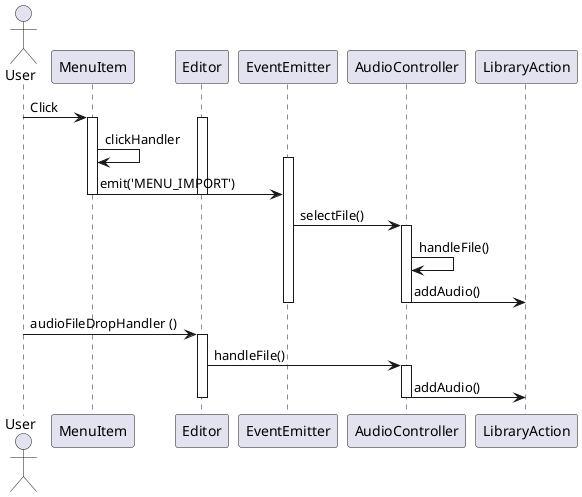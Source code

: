 @startuml
actor User

User -> MenuItem: Click
activate MenuItem
activate Editor
MenuItem -> MenuItem: clickHandler
activate EventEmitter
MenuItem -> EventEmitter: emit('MENU_IMPORT')
deactivate Editor
deactivate MenuItem
EventEmitter -> AudioController: selectFile()
activate AudioController
AudioController -> AudioController: handleFile()
AudioController -> LibraryAction: addAudio()
deactivate AudioController
deactivate EventEmitter
User -> Editor: audioFileDropHandler ()
activate Editor
Editor -> AudioController: handleFile()
activate AudioController
AudioController -> LibraryAction: addAudio()
deactivate AudioController
deactivate Editor
@enduml